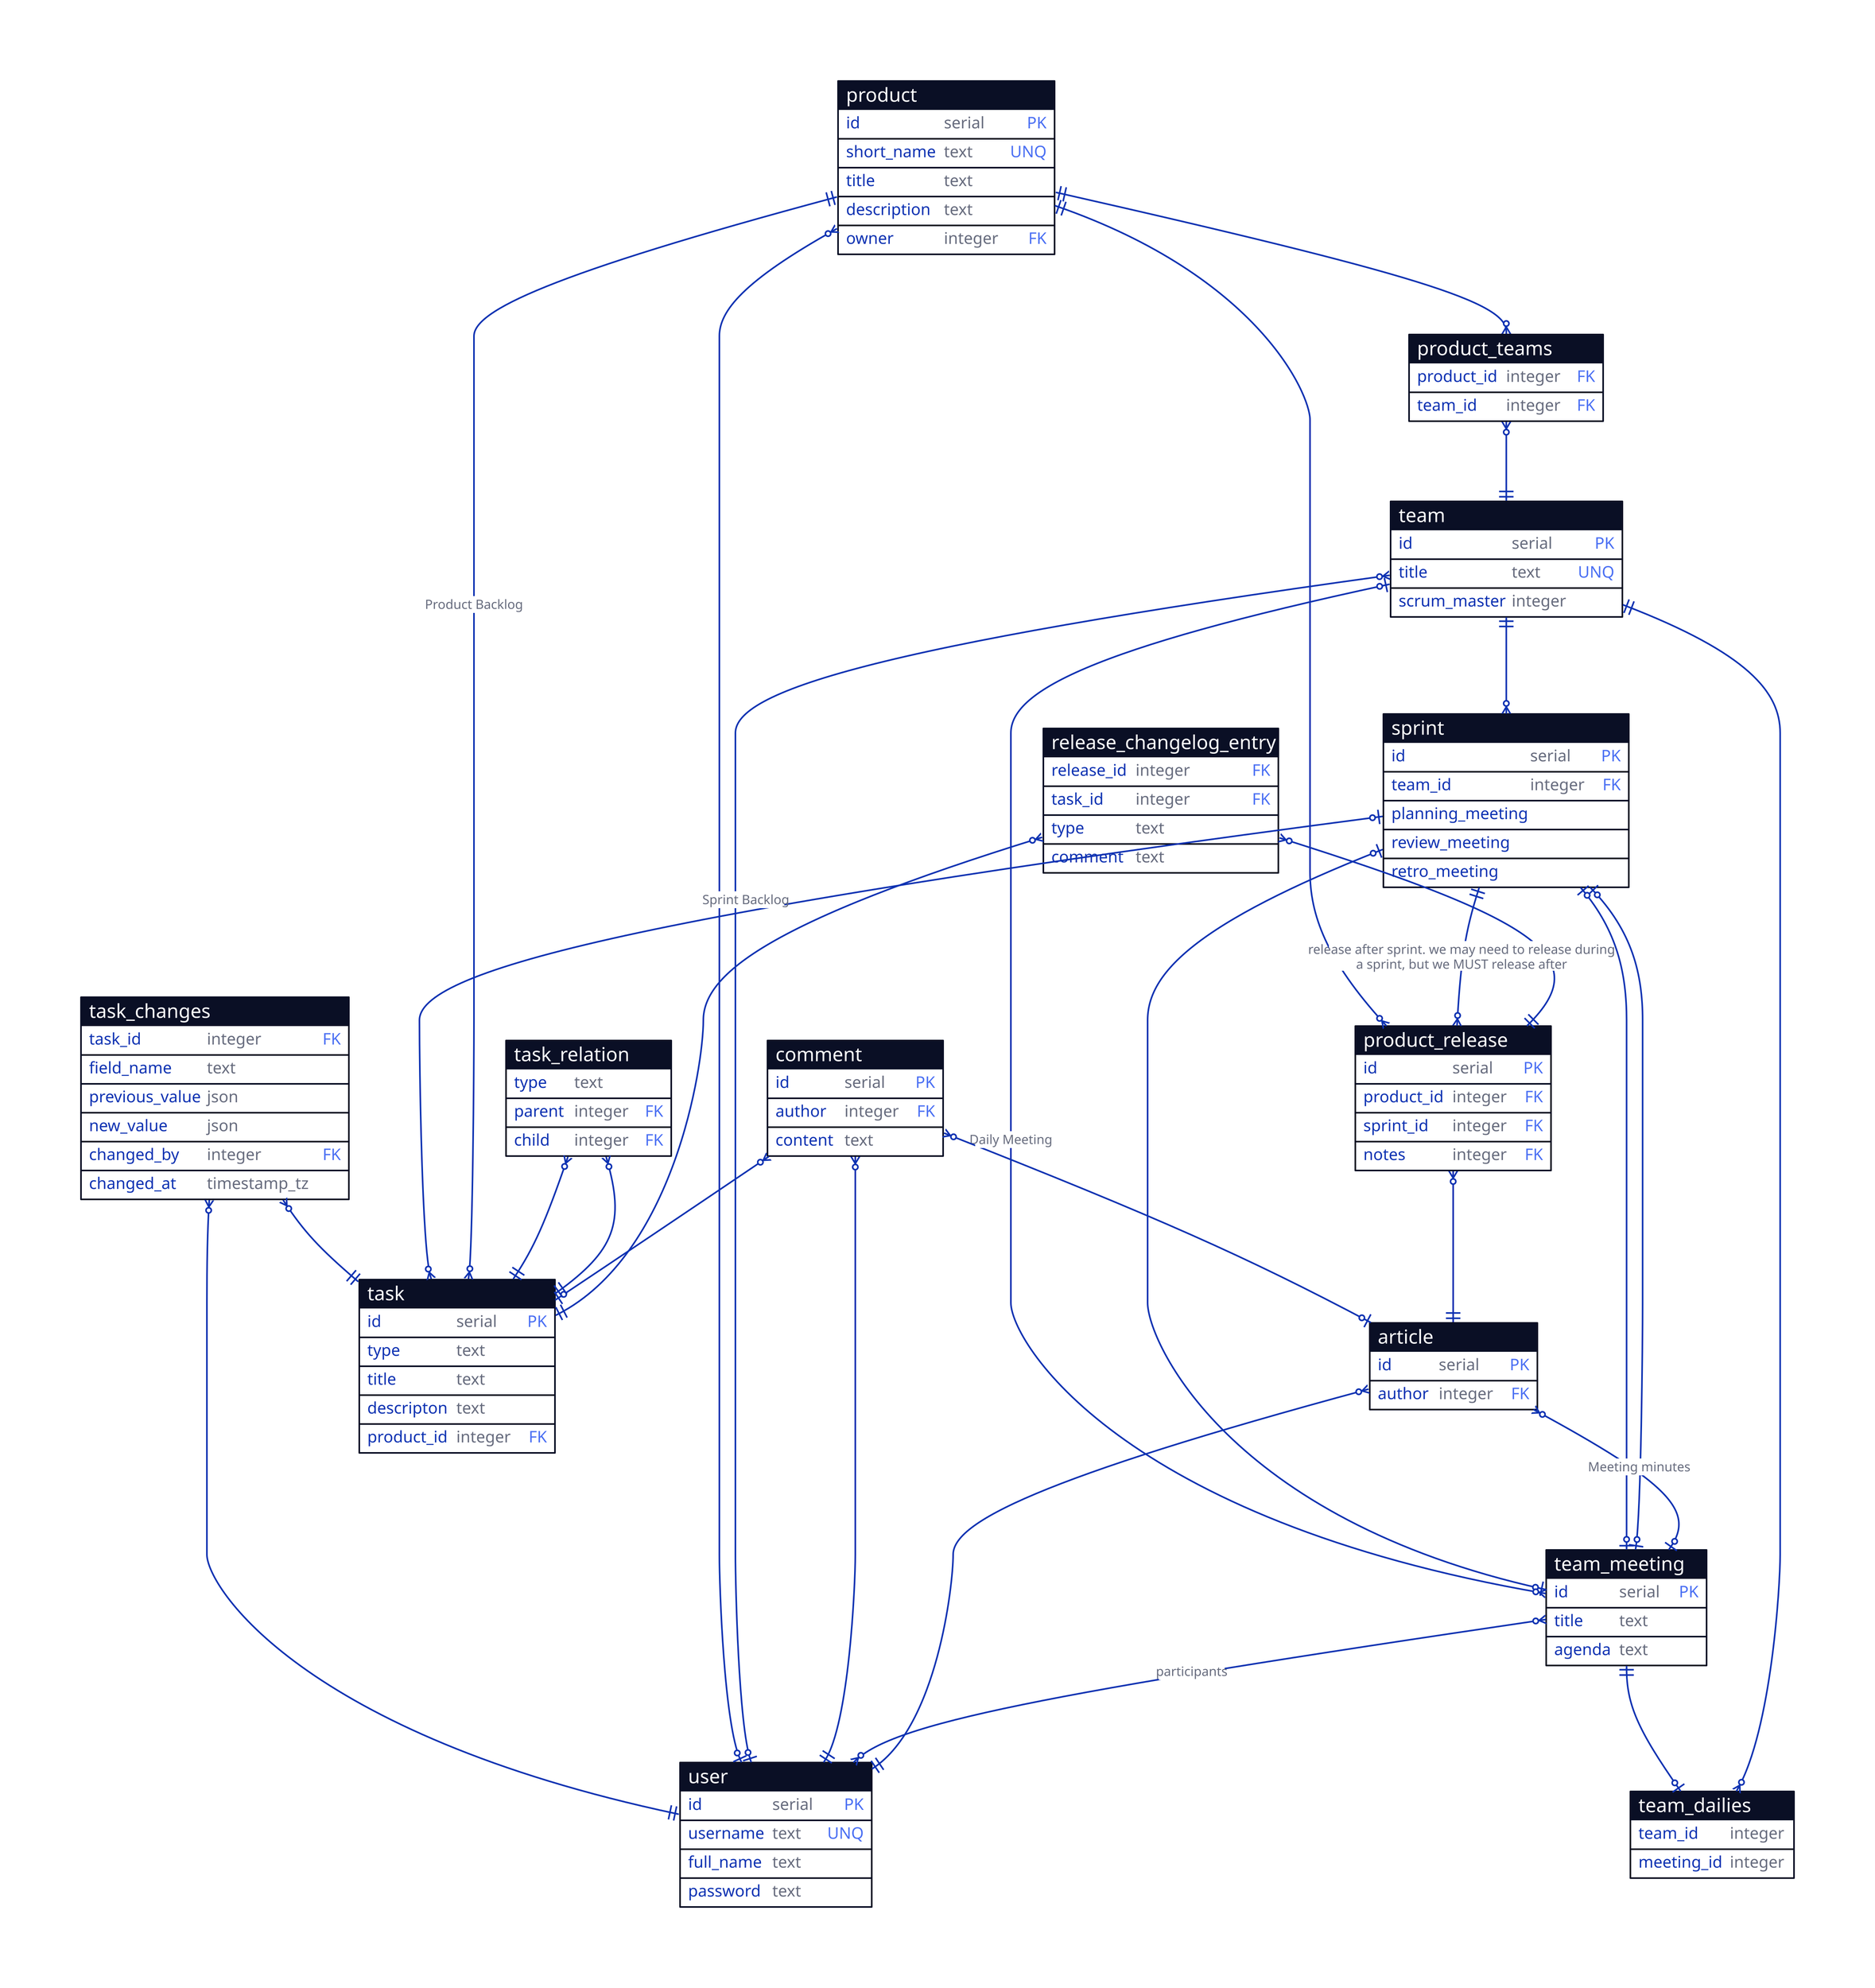 product: {
  shape: sql_table
  id: serial {constraint: primary_key}
  short_name: text {constraint: unique}
  title: text
  description: text
  owner: integer {constraint: foreign_key}
}

team: {
  shape: sql_table
  id: serial {constraint: primary_key}
  title: text {constraint: unique}
  scrum_master: integer
}

user: {
  shape: sql_table
  id: serial {constraint: primary_key}
  username: text {constraint: unique}
  full_name: text
  password: text
}

sprint: {
  shape: sql_table
  id: serial {constraint: primary_key}
  team_id: integer {constraint: foreign_key}
}

comment: {
  shape: sql_table
  id: serial {constraint: primary_key}
  author: integer {constraint: foreign_key}
  content: text
}

team_meeting: {
  shape: sql_table
  id: serial {constraint: primary_key}
  title: text
  agenda: text
}

article: {
  shape: sql_table
  id: serial {constraint: primary_key}
  author: integer {constraint: foreign_key}
}

product_release: {
  shape: sql_table
  id: serial {constraint: primary_key}
  product_id: integer {constraint: foreign_key}
  sprint_id: integer {constraint: foreign_key}
  notes: integer {constraint: foreign_key}
}

product_release.notes <-> article: {
  source-arrowhead: {
    shape: cf-many
  }
  target-arrowhead: {
    shape: cf-one-required
  }
}

release_changelog_entry: {
  shape: sql_table
  release_id: integer {constraint: foreign_key}
  task_id: integer {constraint: foreign_key}
  type: text {tooltip: See keepachangelog.org}
  comment: text
}

release_changelog_entry.release_id <-> product_release: {
  source-arrowhead: {
    shape: cf-many
  }
  target-arrowhead: {
    shape: cf-one-required
  }
}

release_changelog_entry.task_id <-> task: {
  source-arrowhead: {
    shape: cf-many
  }
  target-arrowhead: {
    shape: cf-one-required
  }
}

sprint <-> product_release.sprint_id: {
  source-arrowhead: {
    shape: cf-one-required
  }
  target-arrowhead: {
    shape: cf-many
  }
  label: "release after sprint. we may need to release during\na sprint, but we MUST release after"
}

product_release.product_id <-> product: {
  source-arrowhead: {
    shape: cf-many
  }
  target-arrowhead: {
    shape: cf-one-required
  }
}

article <-> team_meeting: {
  source-arrowhead: {
    shape: cf-many
  }
  target-arrowhead: {
    shape: cf-one
  }
  label: "Meeting minutes"
}

article.author <-> user: {
  source-arrowhead: {
    shape: cf-many
  }
  target-arrowhead: {
    shape: cf-one-required
  }
}

team_dailies: {
  shape: sql_table
  team_id: integer
  meeting_id: integer
}

team <-> team_dailies.team_id: {
  source-arrowhead: {
    shape: cf-one-required
  }
  target-arrowhead: {
    shape: cf-many
  }
}

team_meeting <-> team_dailies.meeting_id: {
  source-arrowhead: {
    shape: cf-one-required
  }
  target-arrowhead: {
    shape: cf-one
  }
}



sprint.planning_meeting <-> team_meeting: {
  source-arrowhead: {
    shape: cf-one
  }
  target-arrowhead: {
    shape: cf-one
  }
}

sprint.review_meeting <-> team_meeting: {
  source-arrowhead: {
    shape: cf-one
  }
  target-arrowhead: {
    shape: cf-one
  }
}

sprint.retro_meeting <-> team_meeting: {
  source-arrowhead: {
    shape: cf-one
  }
  target-arrowhead: {
    shape: cf-one
  }
}

team <-> team_meeting: {
  label: "Daily Meeting"
  source-arrowhead: {
    shape: cf-one
  }
  target-arrowhead: {
    shape: cf-many
  }
}

team_meeting <-> user: {
  label: "participants"
  source-arrowhead: {
    shape: cf-many
  }
  target-arrowhead: {
    shape: cf-many
  }
}

comment <-> task: {
  source-arrowhead: {
    shape: cf-many
  }
  target-arrowhead: {
    shape: cf-one
  }
}

comment <-> article: {
  source-arrowhead: {
    shape: cf-many
  }
  target-arrowhead: {
    shape: cf-one
  }
}

comment.author <-> user: {
  source-arrowhead: {
    shape: cf-many
  }
  target-arrowhead: {
    shape: cf-one-required
  }
}

team.id <-> sprint.team_id: {
  source-arrowhead: {
    shape: cf-one-required
  }
  target-arrowhead: {
    shape: cf-many
  }
}

team.scrum_master <-> user: {
  source-arrowhead: {
    shape: cf-many
  }
  target-arrowhead: {
    shape: cf-one
  }
}

product.owner <-> user: {
  source-arrowhead: {
    shape: cf-many
  }
  target-arrowhead: {
    shape: cf-one
  }
}

task: {
  shape: sql_table
  id: serial {constraint: primary_key}
  type: text
  title: text
  descripton: text
  product_id: integer {constraint: foreign_key}
}

task_relation: {
  shape: sql_table
  type: text
  parent: integer {constraint: foreign_key}
  child: integer {constraint: foreign_key}
}

task_relation.parent <-> task: {
  source-arrowhead: {
    shape: cf-many
  }
  target-arrowhead: {
    shape: cf-one-required
  }
}

task_relation.child <-> task: {
  source-arrowhead: {
    shape: cf-many
  }
  target-arrowhead: {
    shape: cf-one-required
  }
}

product.id <-> task.product_id: {
  source-arrowhead: {
    shape: cf-one-required
  }
  target-arrowhead: {
    shape: cf-many
  }
  label: "Product Backlog"
}

sprint.id <-> task.id: {
  source-arrowhead: {
    shape: cf-one
  }
  target-arrowhead: {
    shape: cf-many
  }
  label: "Sprint Backlog"
}

task_changes: {
  shape: sql_table
  task_id: integer {constraint: foreign_key}
  field_name: text
  previous_value: json
  new_value: json
  changed_by: integer {constraint: foreign_key}
  changed_at: timestamp_tz
}

task_changes.task_id <-> task: {
  target-arrowhead: {
    shape: cf-one-required
  }
  source-arrowhead: {
    shape: cf-many
  }
}

task_changes.changed_by <-> user: {
  target-arrowhead: {
    shape: cf-one-required
  }
  source-arrowhead: {
    shape: cf-many
  }
}

product_teams: {
  shape: sql_table
  product_id: integer {constraint: foreign_key}
  team_id: integer {constraint: foreign_key}
}

product <-> product_teams.team_id: {
  target-arrowhead: {
    shape: cf-many
  }
  source-arrowhead: {
    shape: cf-one-required
  }
}

product_teams.product_id <-> team: {
  target-arrowhead: {
    shape: cf-one-required
  }
  source-arrowhead: {
    shape: cf-many
  }
}
